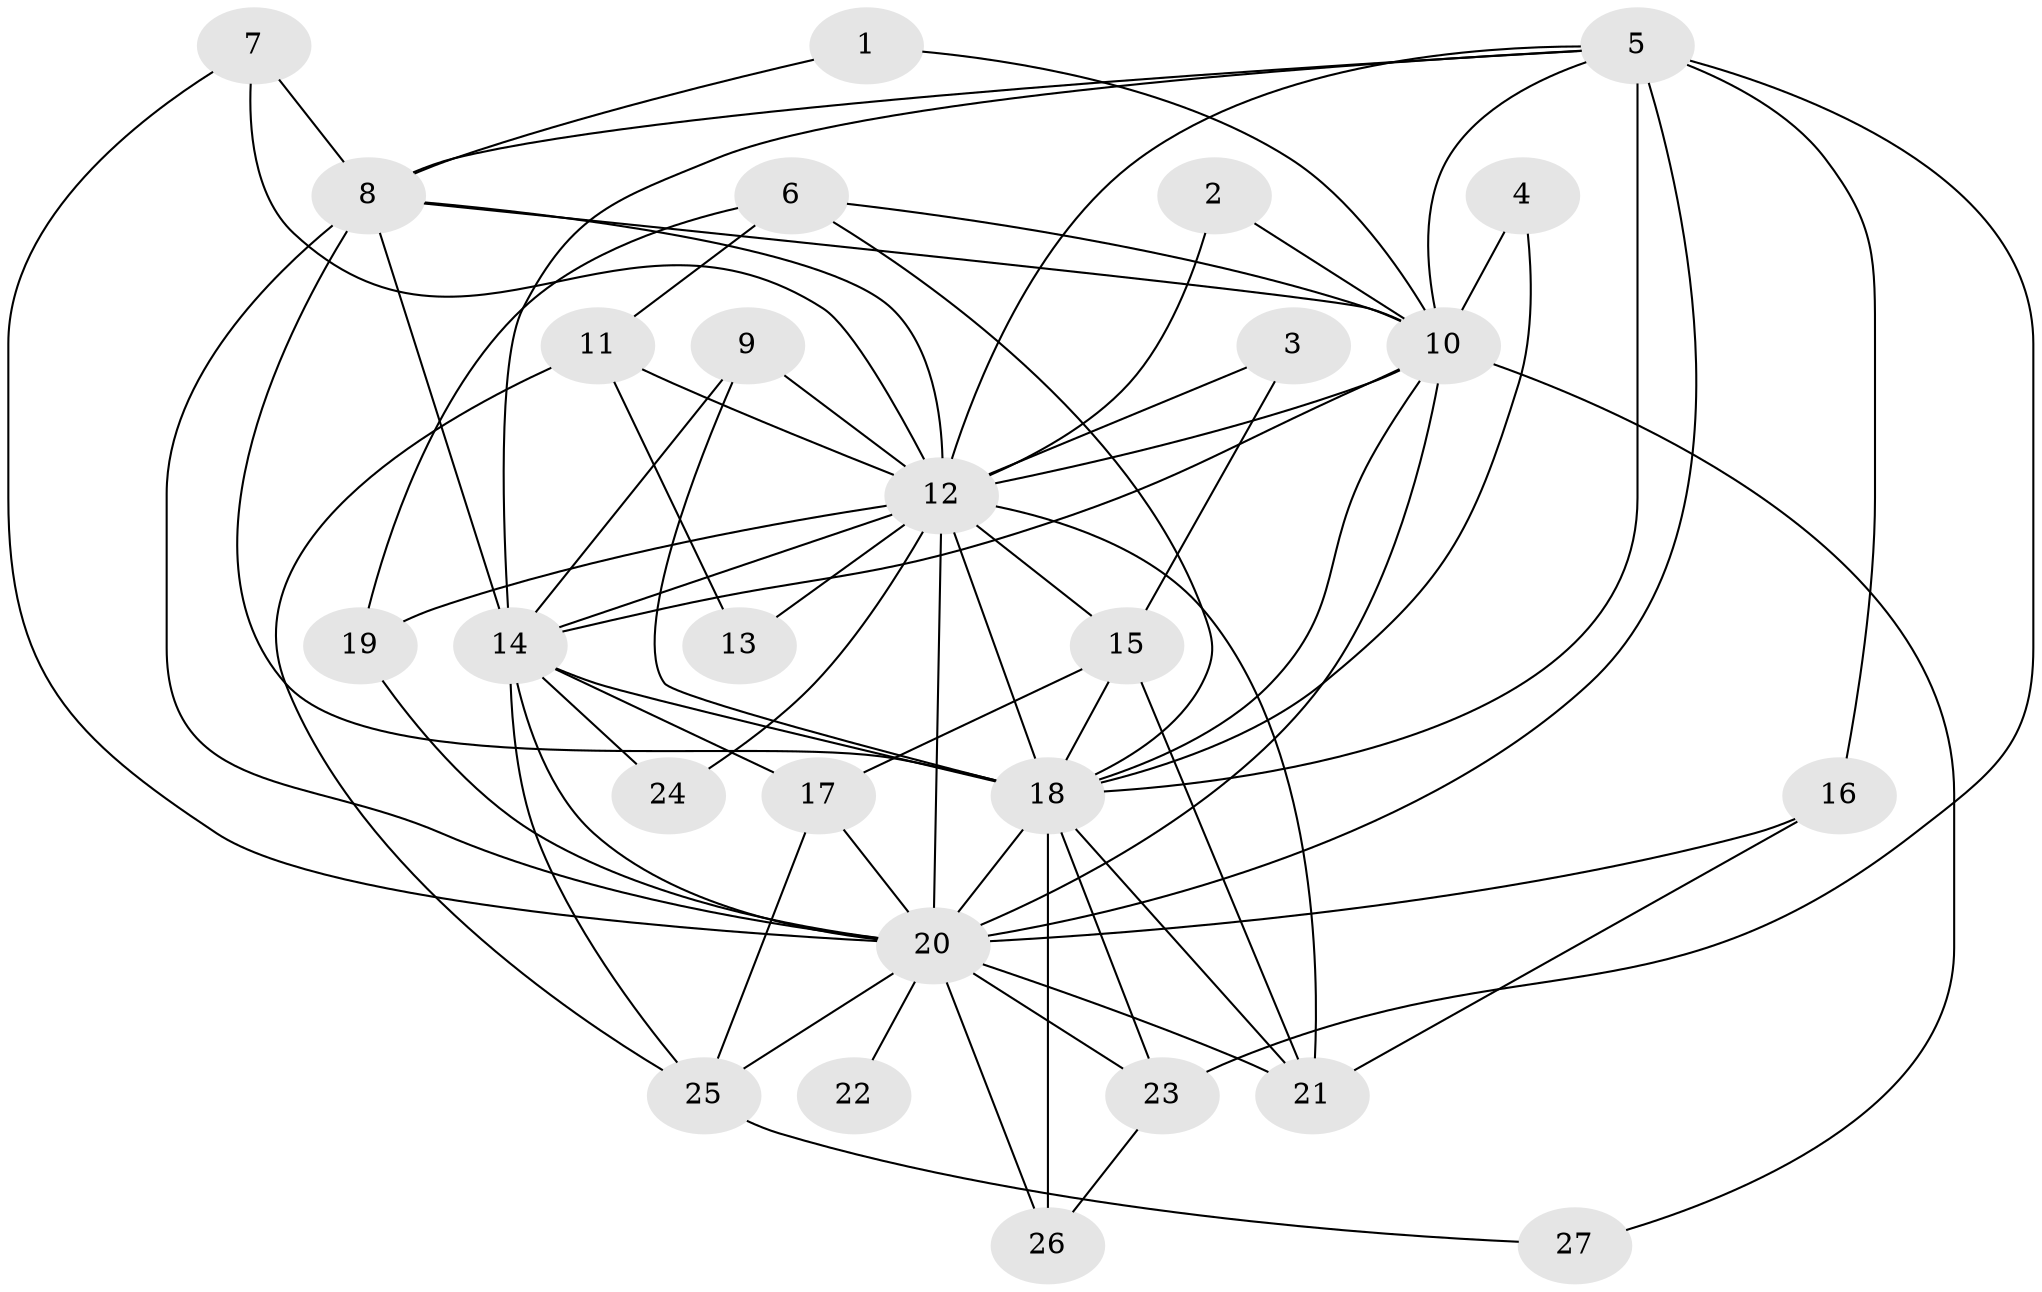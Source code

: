 // original degree distribution, {15: 0.018518518518518517, 14: 0.05555555555555555, 16: 0.018518518518518517, 20: 0.018518518518518517, 21: 0.018518518518518517, 13: 0.018518518518518517, 12: 0.037037037037037035, 2: 0.48148148148148145, 5: 0.05555555555555555, 3: 0.2222222222222222, 4: 0.05555555555555555}
// Generated by graph-tools (version 1.1) at 2025/49/03/09/25 03:49:38]
// undirected, 27 vertices, 71 edges
graph export_dot {
graph [start="1"]
  node [color=gray90,style=filled];
  1;
  2;
  3;
  4;
  5;
  6;
  7;
  8;
  9;
  10;
  11;
  12;
  13;
  14;
  15;
  16;
  17;
  18;
  19;
  20;
  21;
  22;
  23;
  24;
  25;
  26;
  27;
  1 -- 8 [weight=1.0];
  1 -- 10 [weight=1.0];
  2 -- 10 [weight=1.0];
  2 -- 12 [weight=1.0];
  3 -- 12 [weight=1.0];
  3 -- 15 [weight=1.0];
  4 -- 10 [weight=1.0];
  4 -- 18 [weight=1.0];
  5 -- 8 [weight=1.0];
  5 -- 10 [weight=1.0];
  5 -- 12 [weight=2.0];
  5 -- 14 [weight=1.0];
  5 -- 16 [weight=1.0];
  5 -- 18 [weight=2.0];
  5 -- 20 [weight=2.0];
  5 -- 23 [weight=1.0];
  6 -- 10 [weight=1.0];
  6 -- 11 [weight=1.0];
  6 -- 18 [weight=1.0];
  6 -- 19 [weight=1.0];
  7 -- 8 [weight=1.0];
  7 -- 12 [weight=1.0];
  7 -- 20 [weight=1.0];
  8 -- 10 [weight=1.0];
  8 -- 12 [weight=2.0];
  8 -- 14 [weight=1.0];
  8 -- 18 [weight=3.0];
  8 -- 20 [weight=4.0];
  9 -- 12 [weight=2.0];
  9 -- 14 [weight=1.0];
  9 -- 18 [weight=1.0];
  10 -- 12 [weight=2.0];
  10 -- 14 [weight=1.0];
  10 -- 18 [weight=2.0];
  10 -- 20 [weight=3.0];
  10 -- 27 [weight=1.0];
  11 -- 12 [weight=1.0];
  11 -- 13 [weight=1.0];
  11 -- 25 [weight=1.0];
  12 -- 13 [weight=1.0];
  12 -- 14 [weight=2.0];
  12 -- 15 [weight=1.0];
  12 -- 18 [weight=4.0];
  12 -- 19 [weight=1.0];
  12 -- 20 [weight=4.0];
  12 -- 21 [weight=1.0];
  12 -- 24 [weight=1.0];
  14 -- 17 [weight=1.0];
  14 -- 18 [weight=2.0];
  14 -- 20 [weight=2.0];
  14 -- 24 [weight=2.0];
  14 -- 25 [weight=1.0];
  15 -- 17 [weight=1.0];
  15 -- 18 [weight=1.0];
  15 -- 21 [weight=1.0];
  16 -- 20 [weight=1.0];
  16 -- 21 [weight=1.0];
  17 -- 20 [weight=1.0];
  17 -- 25 [weight=1.0];
  18 -- 20 [weight=4.0];
  18 -- 21 [weight=1.0];
  18 -- 23 [weight=1.0];
  18 -- 26 [weight=1.0];
  19 -- 20 [weight=2.0];
  20 -- 21 [weight=1.0];
  20 -- 22 [weight=2.0];
  20 -- 23 [weight=1.0];
  20 -- 25 [weight=1.0];
  20 -- 26 [weight=1.0];
  23 -- 26 [weight=1.0];
  25 -- 27 [weight=1.0];
}
